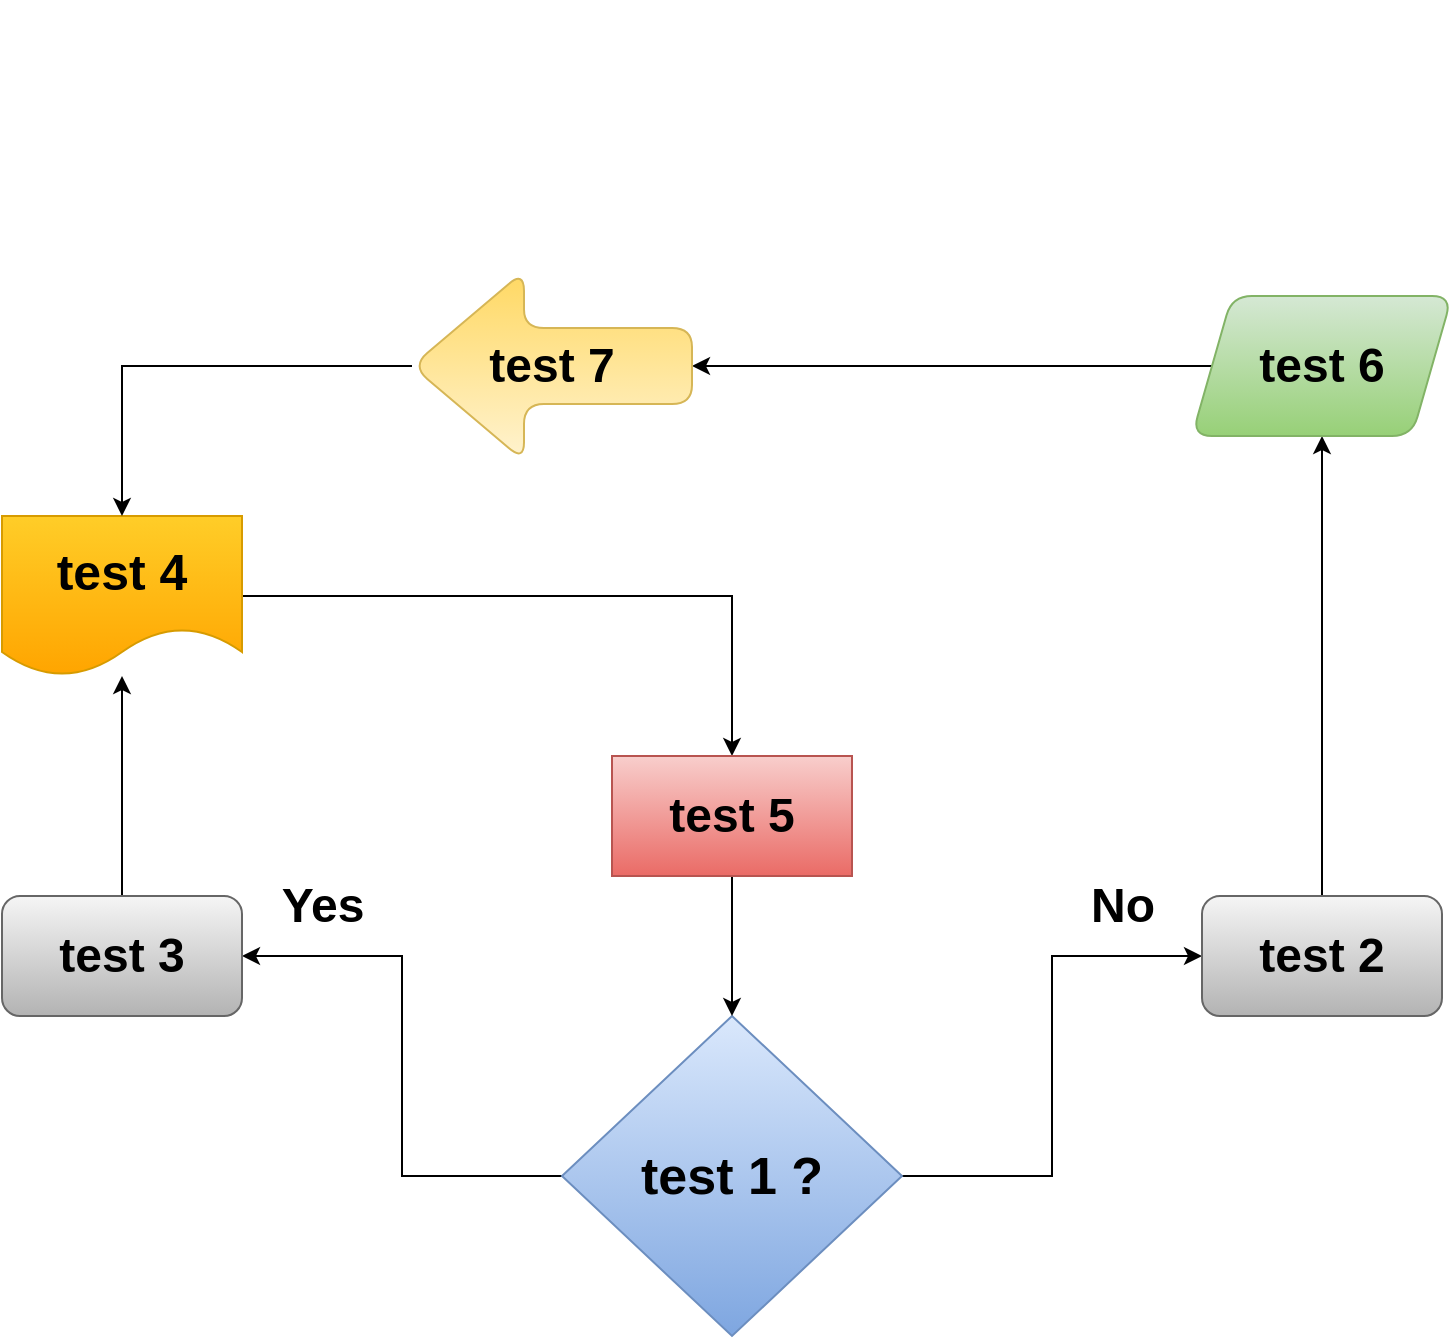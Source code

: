 <mxfile version="24.7.16">
  <diagram name="Page-1" id="1PLIL5Y-MFdU3Cct5RWt">
    <mxGraphModel dx="1134" dy="671" grid="1" gridSize="10" guides="1" tooltips="1" connect="1" arrows="1" fold="1" page="1" pageScale="1" pageWidth="850" pageHeight="1100" math="0" shadow="0">
      <root>
        <mxCell id="0" />
        <mxCell id="1" parent="0" />
        <mxCell id="vlEwGTKbGPIHOf4OsBO5-5" value="" style="edgeStyle=orthogonalEdgeStyle;rounded=0;orthogonalLoop=1;jettySize=auto;html=1;labelBackgroundColor=none;fontColor=default;" edge="1" parent="1">
          <mxGeometry relative="1" as="geometry">
            <mxPoint x="660" y="340" as="sourcePoint" />
            <mxPoint x="660" y="340" as="targetPoint" />
          </mxGeometry>
        </mxCell>
        <mxCell id="vlEwGTKbGPIHOf4OsBO5-23" value="" style="edgeStyle=orthogonalEdgeStyle;rounded=0;orthogonalLoop=1;jettySize=auto;html=1;labelBackgroundColor=none;fontColor=default;" edge="1" parent="1" source="vlEwGTKbGPIHOf4OsBO5-21" target="vlEwGTKbGPIHOf4OsBO5-22">
          <mxGeometry relative="1" as="geometry" />
        </mxCell>
        <mxCell id="vlEwGTKbGPIHOf4OsBO5-25" value="" style="edgeStyle=orthogonalEdgeStyle;rounded=0;orthogonalLoop=1;jettySize=auto;html=1;labelBackgroundColor=none;fontColor=default;" edge="1" parent="1" source="vlEwGTKbGPIHOf4OsBO5-21" target="vlEwGTKbGPIHOf4OsBO5-24">
          <mxGeometry relative="1" as="geometry" />
        </mxCell>
        <mxCell id="vlEwGTKbGPIHOf4OsBO5-21" value="&lt;h1 style=&quot;&quot;&gt;&lt;font style=&quot;font-size: 26px;&quot;&gt;test 1 ?&lt;/font&gt;&lt;/h1&gt;" style="rhombus;whiteSpace=wrap;html=1;labelBackgroundColor=none;fillColor=#dae8fc;strokeColor=#6c8ebf;gradientColor=#7ea6e0;" vertex="1" parent="1">
          <mxGeometry x="360" y="840" width="170" height="160" as="geometry" />
        </mxCell>
        <mxCell id="vlEwGTKbGPIHOf4OsBO5-37" value="" style="edgeStyle=orthogonalEdgeStyle;rounded=0;orthogonalLoop=1;jettySize=auto;html=1;" edge="1" parent="1" source="vlEwGTKbGPIHOf4OsBO5-22" target="vlEwGTKbGPIHOf4OsBO5-36">
          <mxGeometry relative="1" as="geometry" />
        </mxCell>
        <mxCell id="vlEwGTKbGPIHOf4OsBO5-22" value="&lt;h1&gt;test 2&lt;/h1&gt;" style="rounded=1;whiteSpace=wrap;html=1;labelBackgroundColor=none;fillColor=#f5f5f5;gradientColor=#b3b3b3;strokeColor=#666666;" vertex="1" parent="1">
          <mxGeometry x="680" y="780" width="120" height="60" as="geometry" />
        </mxCell>
        <mxCell id="vlEwGTKbGPIHOf4OsBO5-30" value="" style="edgeStyle=orthogonalEdgeStyle;rounded=0;orthogonalLoop=1;jettySize=auto;html=1;" edge="1" parent="1" source="vlEwGTKbGPIHOf4OsBO5-24" target="vlEwGTKbGPIHOf4OsBO5-29">
          <mxGeometry relative="1" as="geometry" />
        </mxCell>
        <mxCell id="vlEwGTKbGPIHOf4OsBO5-24" value="&lt;h1&gt;test 3&lt;/h1&gt;" style="rounded=1;whiteSpace=wrap;html=1;labelBackgroundColor=none;fillColor=#f5f5f5;gradientColor=#b3b3b3;strokeColor=#666666;" vertex="1" parent="1">
          <mxGeometry x="80" y="780" width="120" height="60" as="geometry" />
        </mxCell>
        <mxCell id="vlEwGTKbGPIHOf4OsBO5-27" value="&lt;h1&gt;Yes&lt;/h1&gt;" style="text;html=1;align=center;verticalAlign=middle;resizable=0;points=[];autosize=1;strokeColor=none;fillColor=none;" vertex="1" parent="1">
          <mxGeometry x="210" y="750" width="60" height="70" as="geometry" />
        </mxCell>
        <mxCell id="vlEwGTKbGPIHOf4OsBO5-28" value="&lt;h1&gt;No&lt;/h1&gt;" style="text;html=1;align=center;verticalAlign=middle;resizable=0;points=[];autosize=1;strokeColor=none;fillColor=none;" vertex="1" parent="1">
          <mxGeometry x="610" y="750" width="60" height="70" as="geometry" />
        </mxCell>
        <mxCell id="vlEwGTKbGPIHOf4OsBO5-31" style="edgeStyle=orthogonalEdgeStyle;rounded=0;orthogonalLoop=1;jettySize=auto;html=1;" edge="1" parent="1" source="vlEwGTKbGPIHOf4OsBO5-29" target="vlEwGTKbGPIHOf4OsBO5-32">
          <mxGeometry relative="1" as="geometry">
            <mxPoint x="290" y="630" as="targetPoint" />
          </mxGeometry>
        </mxCell>
        <mxCell id="vlEwGTKbGPIHOf4OsBO5-29" value="&lt;h1&gt;&lt;font style=&quot;font-size: 25px;&quot;&gt;test 4&lt;/font&gt;&lt;/h1&gt;" style="shape=document;whiteSpace=wrap;html=1;boundedLbl=1;rounded=1;labelBackgroundColor=none;fillColor=#ffcd28;gradientColor=#ffa500;strokeColor=#d79b00;" vertex="1" parent="1">
          <mxGeometry x="80" y="590" width="120" height="80" as="geometry" />
        </mxCell>
        <mxCell id="vlEwGTKbGPIHOf4OsBO5-34" value="" style="edgeStyle=orthogonalEdgeStyle;rounded=0;orthogonalLoop=1;jettySize=auto;html=1;" edge="1" parent="1" source="vlEwGTKbGPIHOf4OsBO5-32" target="vlEwGTKbGPIHOf4OsBO5-21">
          <mxGeometry relative="1" as="geometry" />
        </mxCell>
        <mxCell id="vlEwGTKbGPIHOf4OsBO5-32" value="&lt;h1&gt;test 5&lt;/h1&gt;" style="rounded=0;whiteSpace=wrap;html=1;fillColor=#f8cecc;gradientColor=#ea6b66;strokeColor=#b85450;" vertex="1" parent="1">
          <mxGeometry x="385" y="710" width="120" height="60" as="geometry" />
        </mxCell>
        <mxCell id="vlEwGTKbGPIHOf4OsBO5-39" value="" style="edgeStyle=orthogonalEdgeStyle;rounded=0;orthogonalLoop=1;jettySize=auto;html=1;" edge="1" parent="1" source="vlEwGTKbGPIHOf4OsBO5-36" target="vlEwGTKbGPIHOf4OsBO5-38">
          <mxGeometry relative="1" as="geometry" />
        </mxCell>
        <mxCell id="vlEwGTKbGPIHOf4OsBO5-36" value="&lt;h1&gt;test 6&lt;/h1&gt;" style="shape=parallelogram;perimeter=parallelogramPerimeter;whiteSpace=wrap;html=1;fixedSize=1;rounded=1;labelBackgroundColor=none;fillColor=#d5e8d4;gradientColor=#97d077;strokeColor=#82b366;" vertex="1" parent="1">
          <mxGeometry x="675" y="480" width="130" height="70" as="geometry" />
        </mxCell>
        <mxCell id="vlEwGTKbGPIHOf4OsBO5-40" style="edgeStyle=orthogonalEdgeStyle;rounded=0;orthogonalLoop=1;jettySize=auto;html=1;entryX=0.5;entryY=0;entryDx=0;entryDy=0;" edge="1" parent="1" source="vlEwGTKbGPIHOf4OsBO5-38" target="vlEwGTKbGPIHOf4OsBO5-29">
          <mxGeometry relative="1" as="geometry">
            <mxPoint x="230" y="515" as="targetPoint" />
          </mxGeometry>
        </mxCell>
        <mxCell id="vlEwGTKbGPIHOf4OsBO5-38" value="&lt;h1&gt;test 7&lt;/h1&gt;" style="shape=singleArrow;whiteSpace=wrap;html=1;arrowWidth=0.4;arrowSize=0.4;rounded=1;labelBackgroundColor=none;direction=west;fillColor=#fff2cc;gradientColor=#ffd966;strokeColor=#d6b656;" vertex="1" parent="1">
          <mxGeometry x="285" y="467.5" width="140" height="95" as="geometry" />
        </mxCell>
      </root>
    </mxGraphModel>
  </diagram>
</mxfile>

